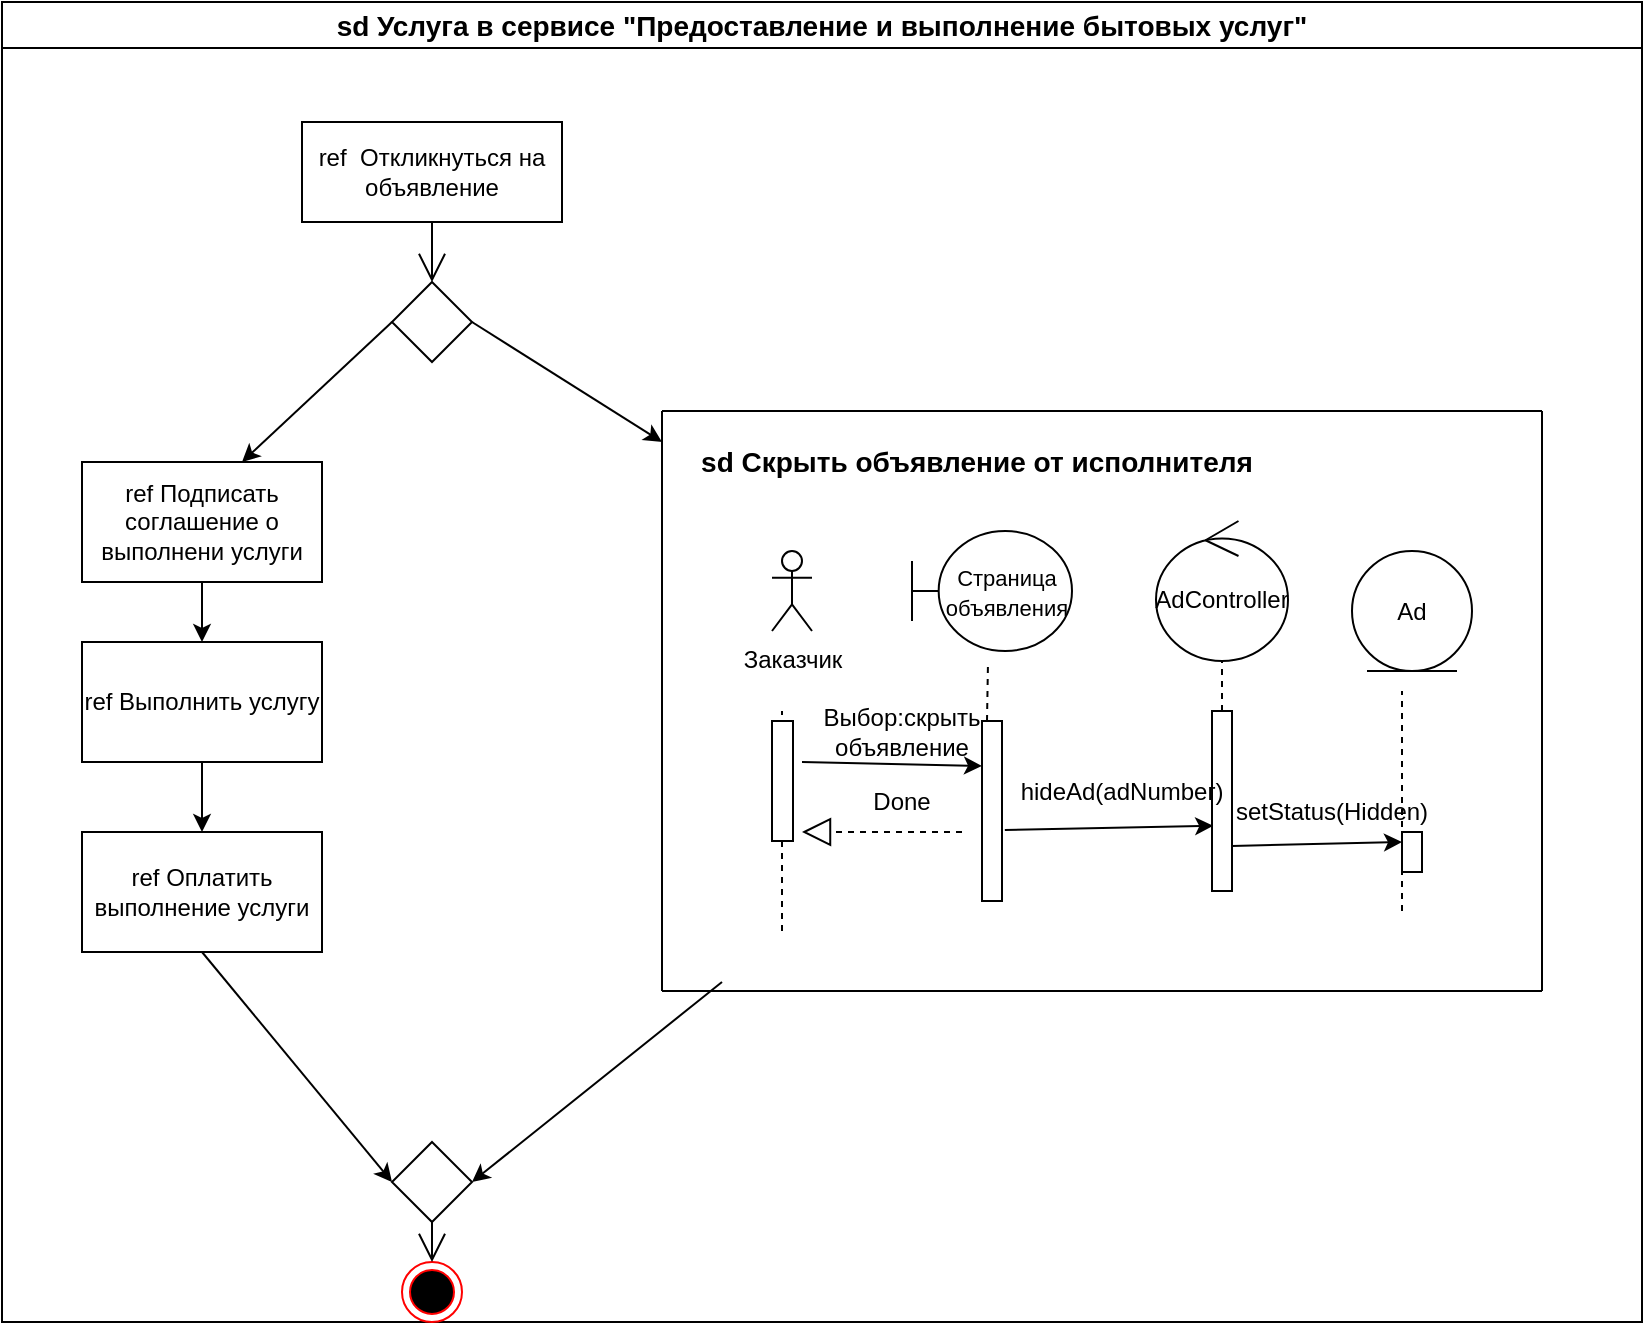 <mxfile version="21.0.6" type="device"><diagram name="Страница 1" id="9NfP3Aot7Tpd9lOqkVAw"><mxGraphModel dx="2342" dy="774" grid="1" gridSize="10" guides="1" tooltips="1" connect="1" arrows="1" fold="1" page="1" pageScale="1" pageWidth="827" pageHeight="1169" math="0" shadow="0"><root><mxCell id="0"/><mxCell id="1" parent="0"/><mxCell id="lB_EBIfiiqDeUcttvZ0u-1" value="&lt;font style=&quot;font-size: 14px;&quot;&gt;sd Услуга в сервисе &quot;Предоставление и выполнение бытовых услуг&quot;&lt;/font&gt;" style="swimlane;whiteSpace=wrap;html=1;" vertex="1" parent="1"><mxGeometry x="-120" y="100" width="820" height="660" as="geometry"/></mxCell><mxCell id="lB_EBIfiiqDeUcttvZ0u-2" value="ref&amp;nbsp; Откликнуться на объявление" style="rounded=0;whiteSpace=wrap;html=1;" vertex="1" parent="lB_EBIfiiqDeUcttvZ0u-1"><mxGeometry x="150" y="60" width="130" height="50" as="geometry"/></mxCell><mxCell id="lB_EBIfiiqDeUcttvZ0u-5" value="" style="rhombus;whiteSpace=wrap;html=1;" vertex="1" parent="lB_EBIfiiqDeUcttvZ0u-1"><mxGeometry x="195" y="140" width="40" height="40" as="geometry"/></mxCell><mxCell id="lB_EBIfiiqDeUcttvZ0u-4" value="" style="endArrow=open;endFill=1;endSize=12;html=1;rounded=0;exitX=0.5;exitY=1;exitDx=0;exitDy=0;" edge="1" parent="lB_EBIfiiqDeUcttvZ0u-1" source="lB_EBIfiiqDeUcttvZ0u-2" target="lB_EBIfiiqDeUcttvZ0u-5"><mxGeometry width="160" relative="1" as="geometry"><mxPoint x="450" y="380" as="sourcePoint"/><mxPoint x="610" y="380" as="targetPoint"/></mxGeometry></mxCell><mxCell id="lB_EBIfiiqDeUcttvZ0u-6" value="ref Подписать соглашение о выполнени услуги" style="rounded=0;whiteSpace=wrap;html=1;" vertex="1" parent="lB_EBIfiiqDeUcttvZ0u-1"><mxGeometry x="40" y="230" width="120" height="60" as="geometry"/></mxCell><mxCell id="lB_EBIfiiqDeUcttvZ0u-7" value="ref Выполнить услугу" style="rounded=0;whiteSpace=wrap;html=1;" vertex="1" parent="lB_EBIfiiqDeUcttvZ0u-1"><mxGeometry x="40" y="320" width="120" height="60" as="geometry"/></mxCell><mxCell id="lB_EBIfiiqDeUcttvZ0u-8" value="ref Оплатить выполнение услуги" style="rounded=0;whiteSpace=wrap;html=1;" vertex="1" parent="lB_EBIfiiqDeUcttvZ0u-1"><mxGeometry x="40" y="415" width="120" height="60" as="geometry"/></mxCell><mxCell id="lB_EBIfiiqDeUcttvZ0u-10" value="" style="rhombus;whiteSpace=wrap;html=1;" vertex="1" parent="lB_EBIfiiqDeUcttvZ0u-1"><mxGeometry x="195" y="570" width="40" height="40" as="geometry"/></mxCell><mxCell id="lB_EBIfiiqDeUcttvZ0u-11" value="" style="ellipse;html=1;shape=endState;fillColor=#000000;strokeColor=#ff0000;" vertex="1" parent="lB_EBIfiiqDeUcttvZ0u-1"><mxGeometry x="200" y="630" width="30" height="30" as="geometry"/></mxCell><mxCell id="lB_EBIfiiqDeUcttvZ0u-12" value="" style="endArrow=open;endFill=1;endSize=12;html=1;rounded=0;exitX=0.5;exitY=1;exitDx=0;exitDy=0;entryX=0.5;entryY=0;entryDx=0;entryDy=0;" edge="1" parent="lB_EBIfiiqDeUcttvZ0u-1" source="lB_EBIfiiqDeUcttvZ0u-10" target="lB_EBIfiiqDeUcttvZ0u-11"><mxGeometry width="160" relative="1" as="geometry"><mxPoint x="225" y="120" as="sourcePoint"/><mxPoint x="225" y="150" as="targetPoint"/></mxGeometry></mxCell><mxCell id="lB_EBIfiiqDeUcttvZ0u-13" value="" style="endArrow=classic;html=1;rounded=0;exitX=0;exitY=0.5;exitDx=0;exitDy=0;entryX=0.667;entryY=0;entryDx=0;entryDy=0;entryPerimeter=0;" edge="1" parent="lB_EBIfiiqDeUcttvZ0u-1" source="lB_EBIfiiqDeUcttvZ0u-5" target="lB_EBIfiiqDeUcttvZ0u-6"><mxGeometry width="50" height="50" relative="1" as="geometry"><mxPoint x="510" y="370" as="sourcePoint"/><mxPoint x="560" y="320" as="targetPoint"/></mxGeometry></mxCell><mxCell id="lB_EBIfiiqDeUcttvZ0u-14" value="" style="endArrow=classic;html=1;rounded=0;exitX=0.5;exitY=1;exitDx=0;exitDy=0;entryX=0.5;entryY=0;entryDx=0;entryDy=0;" edge="1" parent="lB_EBIfiiqDeUcttvZ0u-1" source="lB_EBIfiiqDeUcttvZ0u-6" target="lB_EBIfiiqDeUcttvZ0u-7"><mxGeometry width="50" height="50" relative="1" as="geometry"><mxPoint x="510" y="370" as="sourcePoint"/><mxPoint x="560" y="320" as="targetPoint"/></mxGeometry></mxCell><mxCell id="lB_EBIfiiqDeUcttvZ0u-15" value="" style="endArrow=classic;html=1;rounded=0;exitX=0.5;exitY=1;exitDx=0;exitDy=0;" edge="1" parent="lB_EBIfiiqDeUcttvZ0u-1" source="lB_EBIfiiqDeUcttvZ0u-7" target="lB_EBIfiiqDeUcttvZ0u-8"><mxGeometry width="50" height="50" relative="1" as="geometry"><mxPoint x="510" y="370" as="sourcePoint"/><mxPoint x="560" y="320" as="targetPoint"/></mxGeometry></mxCell><mxCell id="lB_EBIfiiqDeUcttvZ0u-16" value="" style="endArrow=classic;html=1;rounded=0;exitX=0.5;exitY=1;exitDx=0;exitDy=0;entryX=0;entryY=0.5;entryDx=0;entryDy=0;" edge="1" parent="lB_EBIfiiqDeUcttvZ0u-1" source="lB_EBIfiiqDeUcttvZ0u-8" target="lB_EBIfiiqDeUcttvZ0u-10"><mxGeometry width="50" height="50" relative="1" as="geometry"><mxPoint x="510" y="370" as="sourcePoint"/><mxPoint x="560" y="320" as="targetPoint"/></mxGeometry></mxCell><mxCell id="lB_EBIfiiqDeUcttvZ0u-17" value="" style="endArrow=classic;html=1;rounded=0;exitX=1;exitY=0.5;exitDx=0;exitDy=0;" edge="1" parent="lB_EBIfiiqDeUcttvZ0u-1" source="lB_EBIfiiqDeUcttvZ0u-5"><mxGeometry width="50" height="50" relative="1" as="geometry"><mxPoint x="510" y="370" as="sourcePoint"/><mxPoint x="330" y="220" as="targetPoint"/></mxGeometry></mxCell><mxCell id="lB_EBIfiiqDeUcttvZ0u-18" value="" style="endArrow=classic;html=1;rounded=0;entryX=1;entryY=0.5;entryDx=0;entryDy=0;" edge="1" parent="lB_EBIfiiqDeUcttvZ0u-1" target="lB_EBIfiiqDeUcttvZ0u-10"><mxGeometry width="50" height="50" relative="1" as="geometry"><mxPoint x="360" y="490" as="sourcePoint"/><mxPoint x="560" y="320" as="targetPoint"/></mxGeometry></mxCell><mxCell id="lB_EBIfiiqDeUcttvZ0u-9" value="&lt;b&gt;&lt;font style=&quot;font-size: 14px;&quot;&gt;sd Скрыть объявление от исполнителя&lt;/font&gt;&lt;/b&gt;" style="text;html=1;strokeColor=none;fillColor=none;align=center;verticalAlign=middle;whiteSpace=wrap;rounded=0;" vertex="1" parent="lB_EBIfiiqDeUcttvZ0u-1"><mxGeometry x="340" y="214.5" width="295" height="30" as="geometry"/></mxCell><mxCell id="lB_EBIfiiqDeUcttvZ0u-19" value="Заказчик" style="shape=umlActor;verticalLabelPosition=bottom;verticalAlign=top;html=1;outlineConnect=0;" vertex="1" parent="lB_EBIfiiqDeUcttvZ0u-1"><mxGeometry x="385" y="274.5" width="20" height="40" as="geometry"/></mxCell><mxCell id="lB_EBIfiiqDeUcttvZ0u-24" value="&lt;font style=&quot;font-size: 11px;&quot;&gt;Страница объявления&lt;/font&gt;" style="shape=umlBoundary;whiteSpace=wrap;html=1;" vertex="1" parent="lB_EBIfiiqDeUcttvZ0u-1"><mxGeometry x="455" y="264.5" width="80" height="60" as="geometry"/></mxCell><mxCell id="lB_EBIfiiqDeUcttvZ0u-25" value="AdController" style="ellipse;shape=umlControl;whiteSpace=wrap;html=1;" vertex="1" parent="lB_EBIfiiqDeUcttvZ0u-1"><mxGeometry x="577" y="259.5" width="66" height="70" as="geometry"/></mxCell><mxCell id="lB_EBIfiiqDeUcttvZ0u-26" value="Ad" style="ellipse;shape=umlEntity;whiteSpace=wrap;html=1;" vertex="1" parent="lB_EBIfiiqDeUcttvZ0u-1"><mxGeometry x="675" y="274.5" width="60" height="60" as="geometry"/></mxCell><mxCell id="lB_EBIfiiqDeUcttvZ0u-32" value="" style="rounded=0;whiteSpace=wrap;html=1;" vertex="1" parent="lB_EBIfiiqDeUcttvZ0u-1"><mxGeometry x="490" y="359.5" width="10" height="90" as="geometry"/></mxCell><mxCell id="lB_EBIfiiqDeUcttvZ0u-55" value="" style="rounded=0;whiteSpace=wrap;html=1;" vertex="1" parent="lB_EBIfiiqDeUcttvZ0u-1"><mxGeometry x="605" y="354.5" width="10" height="90" as="geometry"/></mxCell><mxCell id="lB_EBIfiiqDeUcttvZ0u-56" value="" style="endArrow=none;dashed=1;html=1;rounded=0;" edge="1" parent="lB_EBIfiiqDeUcttvZ0u-1"><mxGeometry width="50" height="50" relative="1" as="geometry"><mxPoint x="700" y="454.5" as="sourcePoint"/><mxPoint x="700" y="344.5" as="targetPoint"/><Array as="points"/></mxGeometry></mxCell><mxCell id="lB_EBIfiiqDeUcttvZ0u-57" value="" style="endArrow=none;dashed=1;html=1;rounded=0;exitX=0.25;exitY=0;exitDx=0;exitDy=0;" edge="1" parent="lB_EBIfiiqDeUcttvZ0u-1" source="lB_EBIfiiqDeUcttvZ0u-32"><mxGeometry width="50" height="50" relative="1" as="geometry"><mxPoint x="495" y="350" as="sourcePoint"/><mxPoint x="493" y="330" as="targetPoint"/><Array as="points"/></mxGeometry></mxCell><mxCell id="lB_EBIfiiqDeUcttvZ0u-31" value="" style="endArrow=none;dashed=1;html=1;rounded=0;" edge="1" parent="lB_EBIfiiqDeUcttvZ0u-1"><mxGeometry width="50" height="50" relative="1" as="geometry"><mxPoint x="390" y="464.5" as="sourcePoint"/><mxPoint x="390" y="354.5" as="targetPoint"/><Array as="points"/></mxGeometry></mxCell><mxCell id="lB_EBIfiiqDeUcttvZ0u-60" value="" style="endArrow=none;html=1;rounded=0;" edge="1" parent="lB_EBIfiiqDeUcttvZ0u-1"><mxGeometry width="50" height="50" relative="1" as="geometry"><mxPoint x="330" y="494.5" as="sourcePoint"/><mxPoint x="330" y="204.5" as="targetPoint"/></mxGeometry></mxCell><mxCell id="lB_EBIfiiqDeUcttvZ0u-61" value="" style="endArrow=none;html=1;rounded=0;" edge="1" parent="lB_EBIfiiqDeUcttvZ0u-1"><mxGeometry width="50" height="50" relative="1" as="geometry"><mxPoint x="330" y="494.5" as="sourcePoint"/><mxPoint x="770" y="494.5" as="targetPoint"/></mxGeometry></mxCell><mxCell id="lB_EBIfiiqDeUcttvZ0u-62" value="" style="endArrow=none;html=1;rounded=0;" edge="1" parent="lB_EBIfiiqDeUcttvZ0u-1"><mxGeometry width="50" height="50" relative="1" as="geometry"><mxPoint x="330" y="204.5" as="sourcePoint"/><mxPoint x="770" y="204.5" as="targetPoint"/></mxGeometry></mxCell><mxCell id="lB_EBIfiiqDeUcttvZ0u-63" value="" style="endArrow=none;html=1;rounded=0;" edge="1" parent="lB_EBIfiiqDeUcttvZ0u-1"><mxGeometry width="50" height="50" relative="1" as="geometry"><mxPoint x="770" y="494.5" as="sourcePoint"/><mxPoint x="770" y="204.5" as="targetPoint"/></mxGeometry></mxCell><mxCell id="lB_EBIfiiqDeUcttvZ0u-66" value="" style="endArrow=none;dashed=1;html=1;rounded=0;exitX=0.5;exitY=0;exitDx=0;exitDy=0;" edge="1" parent="lB_EBIfiiqDeUcttvZ0u-1" source="lB_EBIfiiqDeUcttvZ0u-55" target="lB_EBIfiiqDeUcttvZ0u-25"><mxGeometry width="50" height="50" relative="1" as="geometry"><mxPoint x="503" y="370" as="sourcePoint"/><mxPoint x="503" y="340" as="targetPoint"/><Array as="points"/></mxGeometry></mxCell><mxCell id="lB_EBIfiiqDeUcttvZ0u-65" value="" style="rounded=0;whiteSpace=wrap;html=1;" vertex="1" parent="lB_EBIfiiqDeUcttvZ0u-1"><mxGeometry x="385" y="359.5" width="10.5" height="60" as="geometry"/></mxCell><mxCell id="lB_EBIfiiqDeUcttvZ0u-64" value="" style="endArrow=classic;html=1;rounded=0;entryX=0;entryY=0.25;entryDx=0;entryDy=0;" edge="1" parent="lB_EBIfiiqDeUcttvZ0u-1" target="lB_EBIfiiqDeUcttvZ0u-32"><mxGeometry width="50" height="50" relative="1" as="geometry"><mxPoint x="400" y="380" as="sourcePoint"/><mxPoint x="350" y="250" as="targetPoint"/></mxGeometry></mxCell><mxCell id="lB_EBIfiiqDeUcttvZ0u-68" value="Выбор:скрыть объявление" style="text;html=1;strokeColor=none;fillColor=none;align=center;verticalAlign=middle;whiteSpace=wrap;rounded=0;" vertex="1" parent="lB_EBIfiiqDeUcttvZ0u-1"><mxGeometry x="420" y="350" width="60" height="30" as="geometry"/></mxCell><mxCell id="lB_EBIfiiqDeUcttvZ0u-69" value="" style="endArrow=classic;html=1;rounded=0;entryX=0.059;entryY=0.638;entryDx=0;entryDy=0;entryPerimeter=0;exitX=1.142;exitY=0.606;exitDx=0;exitDy=0;exitPerimeter=0;" edge="1" parent="lB_EBIfiiqDeUcttvZ0u-1" source="lB_EBIfiiqDeUcttvZ0u-32" target="lB_EBIfiiqDeUcttvZ0u-55"><mxGeometry width="50" height="50" relative="1" as="geometry"><mxPoint x="300" y="290" as="sourcePoint"/><mxPoint x="350" y="240" as="targetPoint"/></mxGeometry></mxCell><mxCell id="lB_EBIfiiqDeUcttvZ0u-70" value="hideAd(adNumber)" style="text;html=1;strokeColor=none;fillColor=none;align=center;verticalAlign=middle;whiteSpace=wrap;rounded=0;" vertex="1" parent="lB_EBIfiiqDeUcttvZ0u-1"><mxGeometry x="530" y="380" width="60" height="30" as="geometry"/></mxCell><mxCell id="lB_EBIfiiqDeUcttvZ0u-71" value="" style="rounded=0;whiteSpace=wrap;html=1;" vertex="1" parent="lB_EBIfiiqDeUcttvZ0u-1"><mxGeometry x="700" y="415" width="10" height="20" as="geometry"/></mxCell><mxCell id="lB_EBIfiiqDeUcttvZ0u-72" value="" style="endArrow=classic;html=1;rounded=0;entryX=0;entryY=0.25;entryDx=0;entryDy=0;exitX=1;exitY=0.75;exitDx=0;exitDy=0;" edge="1" parent="lB_EBIfiiqDeUcttvZ0u-1" source="lB_EBIfiiqDeUcttvZ0u-55" target="lB_EBIfiiqDeUcttvZ0u-71"><mxGeometry width="50" height="50" relative="1" as="geometry"><mxPoint x="511" y="424" as="sourcePoint"/><mxPoint x="616" y="422" as="targetPoint"/></mxGeometry></mxCell><mxCell id="lB_EBIfiiqDeUcttvZ0u-75" value="setStatus(Hidden)" style="text;html=1;strokeColor=none;fillColor=none;align=center;verticalAlign=middle;whiteSpace=wrap;rounded=0;" vertex="1" parent="lB_EBIfiiqDeUcttvZ0u-1"><mxGeometry x="635" y="389.5" width="60" height="30" as="geometry"/></mxCell><mxCell id="lB_EBIfiiqDeUcttvZ0u-76" value="" style="endArrow=block;dashed=1;endFill=0;endSize=12;html=1;rounded=0;startArrow=none;exitX=1;exitY=1;exitDx=0;exitDy=0;" edge="1" parent="1" source="lB_EBIfiiqDeUcttvZ0u-77"><mxGeometry width="160" relative="1" as="geometry"><mxPoint x="360" y="510" as="sourcePoint"/><mxPoint x="280" y="515" as="targetPoint"/></mxGeometry></mxCell><mxCell id="lB_EBIfiiqDeUcttvZ0u-78" value="" style="endArrow=none;dashed=1;endFill=0;endSize=12;html=1;rounded=0;" edge="1" parent="1" target="lB_EBIfiiqDeUcttvZ0u-77"><mxGeometry width="160" relative="1" as="geometry"><mxPoint x="360" y="510" as="sourcePoint"/><mxPoint x="280" y="510" as="targetPoint"/></mxGeometry></mxCell><mxCell id="lB_EBIfiiqDeUcttvZ0u-77" value="Done" style="text;html=1;strokeColor=none;fillColor=none;align=center;verticalAlign=middle;whiteSpace=wrap;rounded=0;" vertex="1" parent="1"><mxGeometry x="300" y="485" width="60" height="30" as="geometry"/></mxCell></root></mxGraphModel></diagram></mxfile>